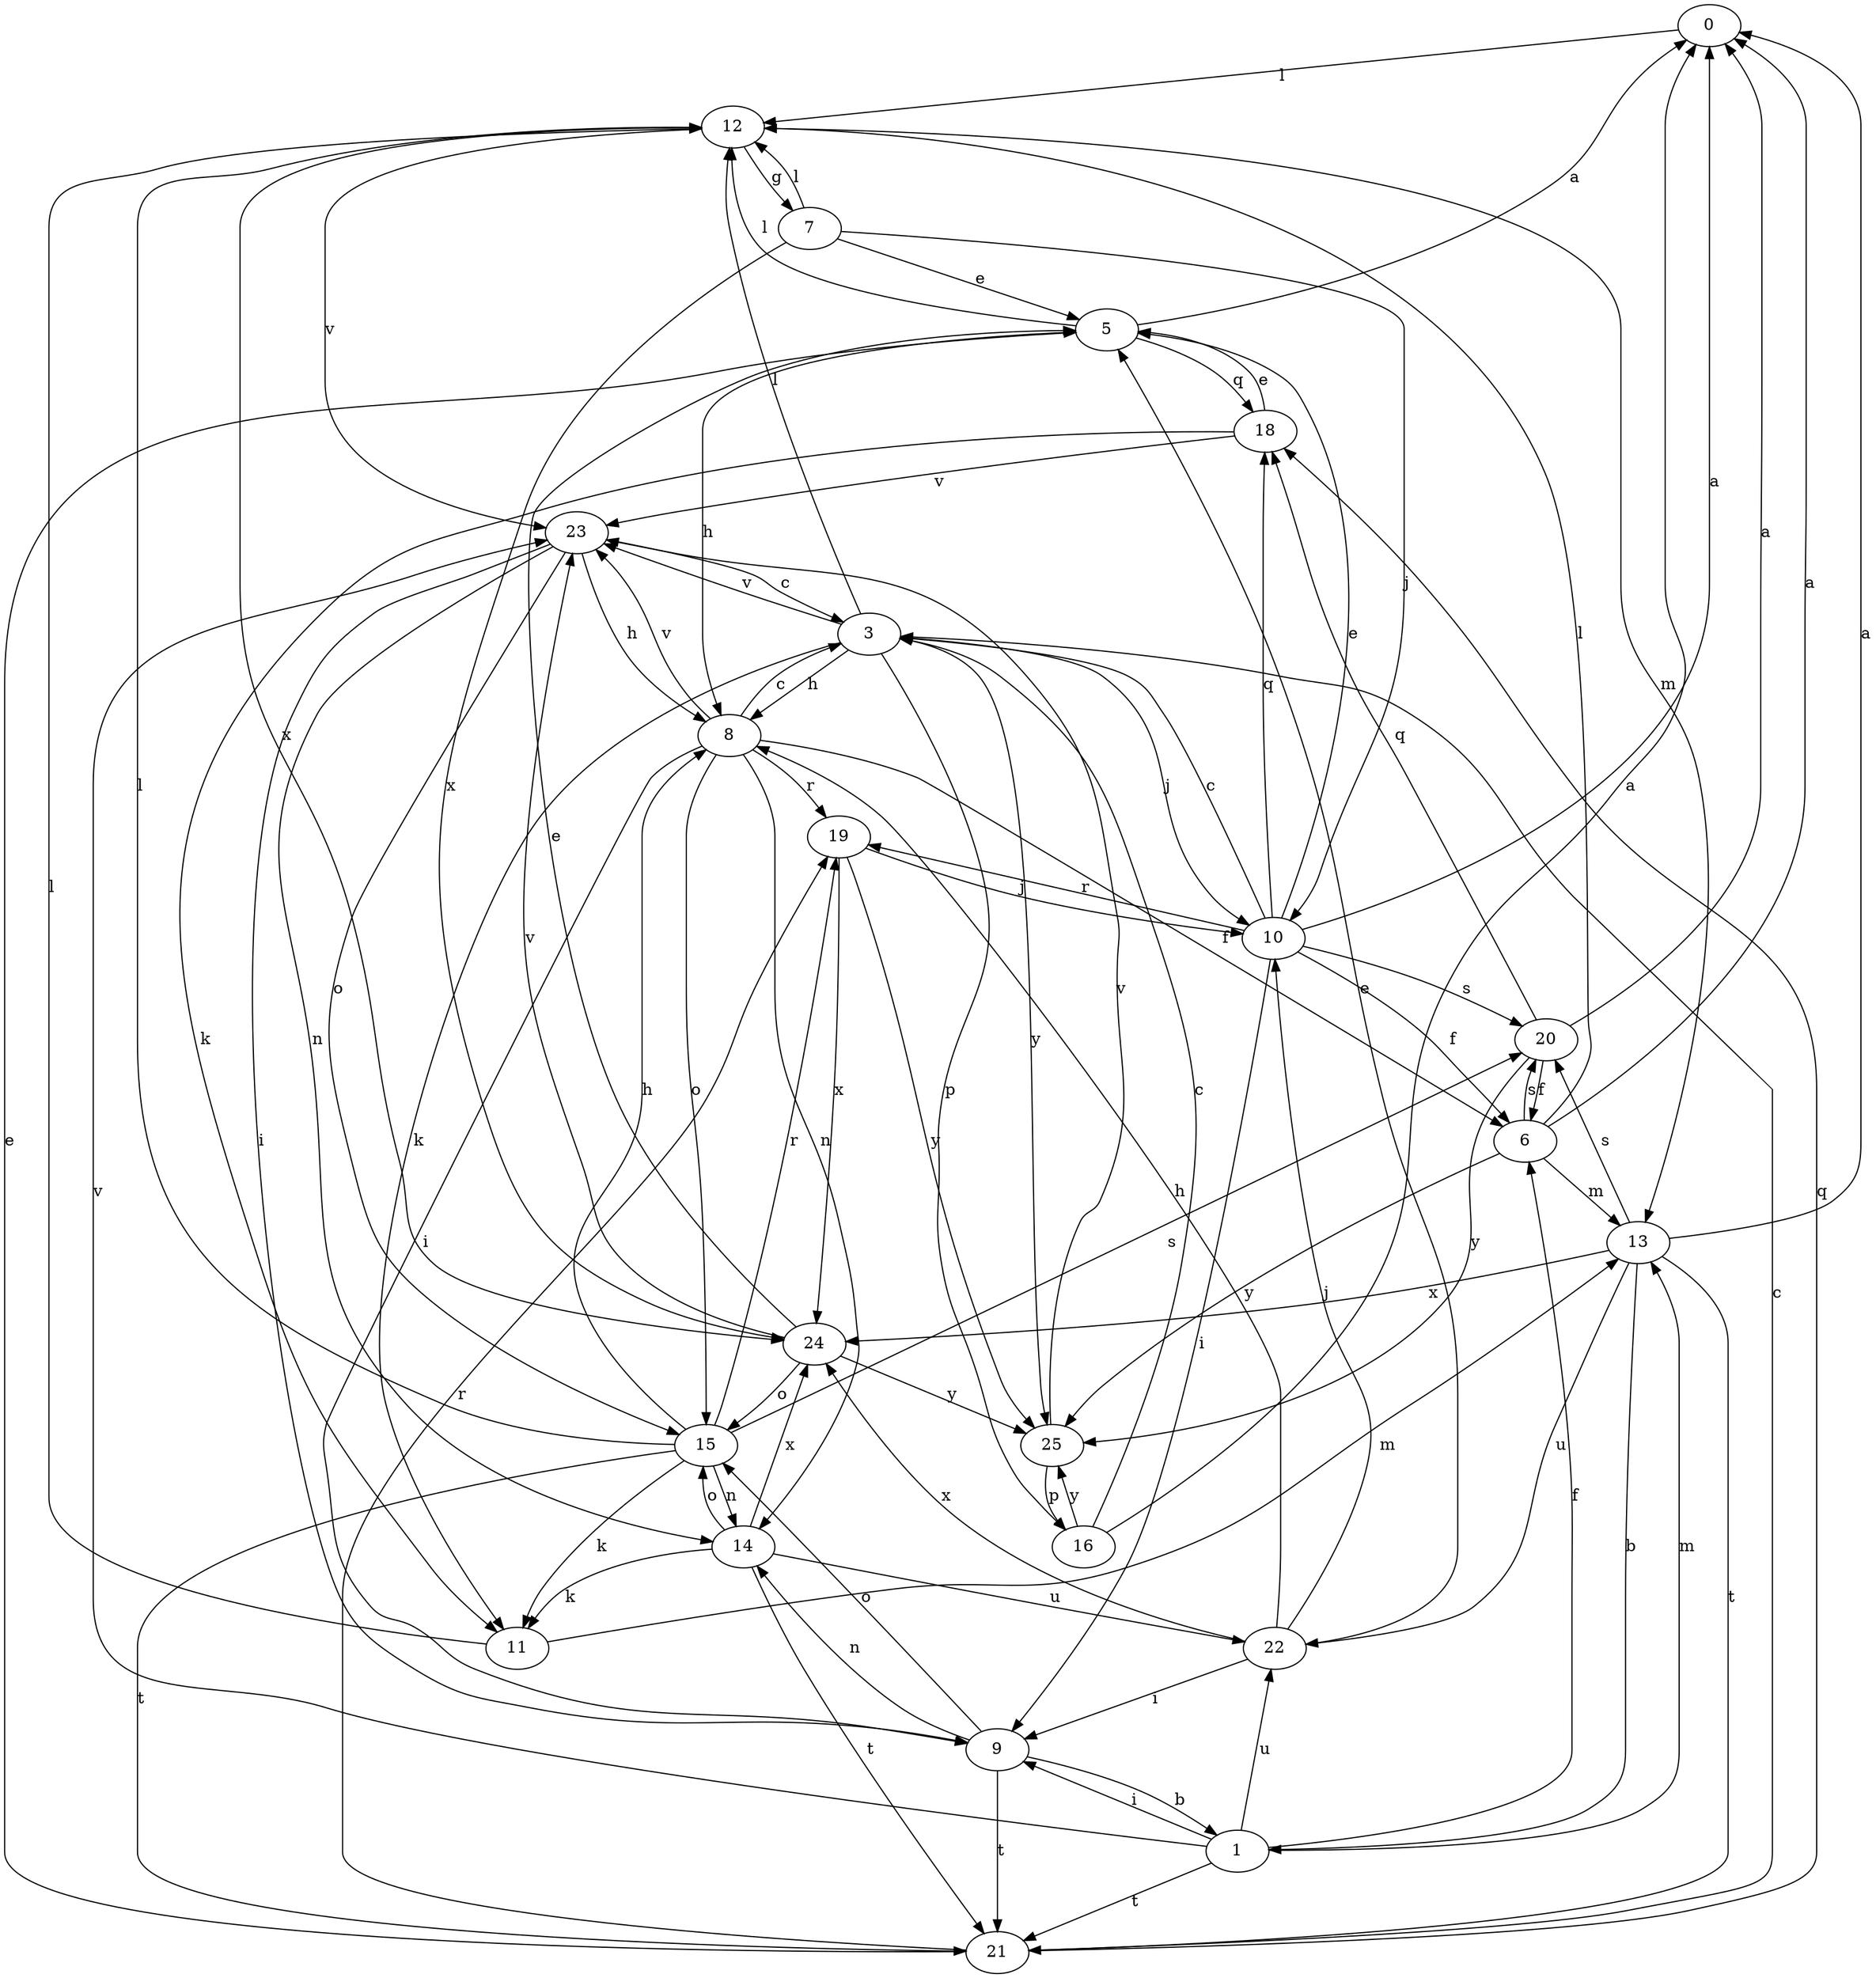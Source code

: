 strict digraph  {
0;
1;
3;
5;
6;
7;
8;
9;
10;
11;
12;
13;
14;
15;
16;
18;
19;
20;
21;
22;
23;
24;
25;
0 -> 12  [label=l];
1 -> 6  [label=f];
1 -> 9  [label=i];
1 -> 13  [label=m];
1 -> 21  [label=t];
1 -> 22  [label=u];
1 -> 23  [label=v];
3 -> 8  [label=h];
3 -> 10  [label=j];
3 -> 11  [label=k];
3 -> 12  [label=l];
3 -> 16  [label=p];
3 -> 23  [label=v];
3 -> 25  [label=y];
5 -> 0  [label=a];
5 -> 8  [label=h];
5 -> 12  [label=l];
5 -> 18  [label=q];
6 -> 0  [label=a];
6 -> 12  [label=l];
6 -> 13  [label=m];
6 -> 20  [label=s];
6 -> 25  [label=y];
7 -> 5  [label=e];
7 -> 10  [label=j];
7 -> 12  [label=l];
7 -> 24  [label=x];
8 -> 3  [label=c];
8 -> 6  [label=f];
8 -> 9  [label=i];
8 -> 14  [label=n];
8 -> 15  [label=o];
8 -> 19  [label=r];
8 -> 23  [label=v];
9 -> 1  [label=b];
9 -> 14  [label=n];
9 -> 15  [label=o];
9 -> 21  [label=t];
10 -> 0  [label=a];
10 -> 3  [label=c];
10 -> 5  [label=e];
10 -> 6  [label=f];
10 -> 9  [label=i];
10 -> 18  [label=q];
10 -> 19  [label=r];
10 -> 20  [label=s];
11 -> 12  [label=l];
11 -> 13  [label=m];
12 -> 7  [label=g];
12 -> 13  [label=m];
12 -> 23  [label=v];
12 -> 24  [label=x];
13 -> 0  [label=a];
13 -> 1  [label=b];
13 -> 20  [label=s];
13 -> 21  [label=t];
13 -> 22  [label=u];
13 -> 24  [label=x];
14 -> 11  [label=k];
14 -> 15  [label=o];
14 -> 21  [label=t];
14 -> 22  [label=u];
14 -> 24  [label=x];
15 -> 8  [label=h];
15 -> 11  [label=k];
15 -> 12  [label=l];
15 -> 14  [label=n];
15 -> 19  [label=r];
15 -> 20  [label=s];
15 -> 21  [label=t];
16 -> 0  [label=a];
16 -> 3  [label=c];
16 -> 25  [label=y];
18 -> 5  [label=e];
18 -> 11  [label=k];
18 -> 23  [label=v];
19 -> 10  [label=j];
19 -> 24  [label=x];
19 -> 25  [label=y];
20 -> 0  [label=a];
20 -> 6  [label=f];
20 -> 18  [label=q];
20 -> 25  [label=y];
21 -> 3  [label=c];
21 -> 5  [label=e];
21 -> 18  [label=q];
21 -> 19  [label=r];
22 -> 5  [label=e];
22 -> 8  [label=h];
22 -> 9  [label=i];
22 -> 10  [label=j];
22 -> 24  [label=x];
23 -> 3  [label=c];
23 -> 8  [label=h];
23 -> 9  [label=i];
23 -> 14  [label=n];
23 -> 15  [label=o];
24 -> 5  [label=e];
24 -> 15  [label=o];
24 -> 23  [label=v];
24 -> 25  [label=y];
25 -> 16  [label=p];
25 -> 23  [label=v];
}
